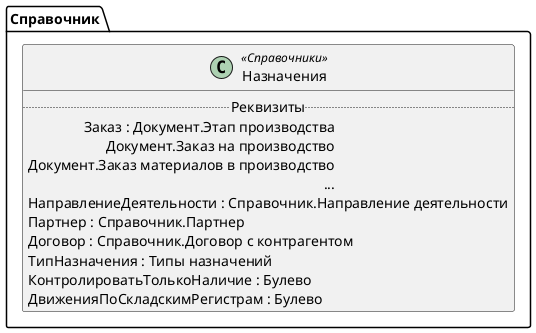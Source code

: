 ﻿@startuml Назначения
'!include templates.wsd
'..\include templates.wsd
class Справочник.Назначения as "Назначения" <<Справочники>>
{
..Реквизиты..
Заказ : Документ.Этап производства\rДокумент.Заказ на производство\rДокумент.Заказ материалов в производство\r...
НаправлениеДеятельности : Справочник.Направление деятельности
Партнер : Справочник.Партнер
Договор : Справочник.Договор с контрагентом
ТипНазначения : Типы назначений
КонтролироватьТолькоНаличие : Булево
ДвиженияПоСкладскимРегистрам : Булево
}
@enduml
